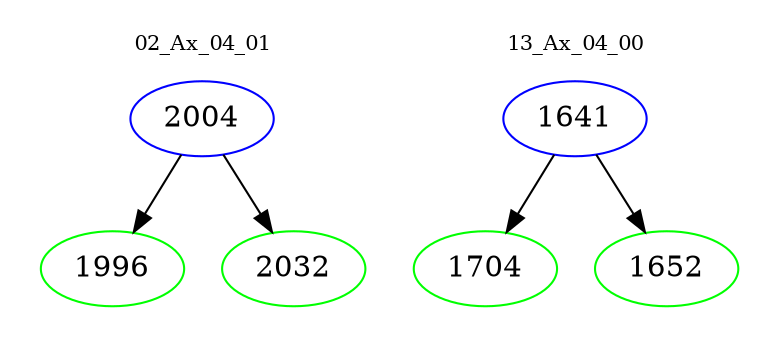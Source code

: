 digraph{
subgraph cluster_0 {
color = white
label = "02_Ax_04_01";
fontsize=10;
T0_2004 [label="2004", color="blue"]
T0_2004 -> T0_1996 [color="black"]
T0_1996 [label="1996", color="green"]
T0_2004 -> T0_2032 [color="black"]
T0_2032 [label="2032", color="green"]
}
subgraph cluster_1 {
color = white
label = "13_Ax_04_00";
fontsize=10;
T1_1641 [label="1641", color="blue"]
T1_1641 -> T1_1704 [color="black"]
T1_1704 [label="1704", color="green"]
T1_1641 -> T1_1652 [color="black"]
T1_1652 [label="1652", color="green"]
}
}
